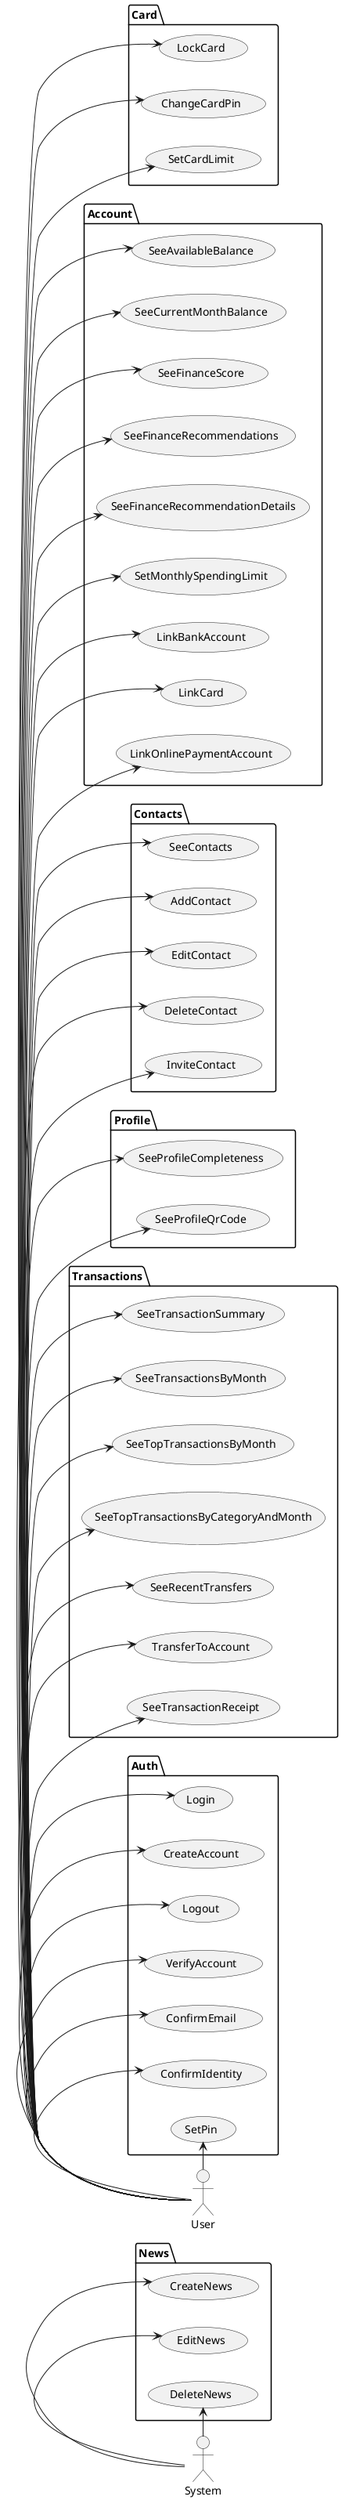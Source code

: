 @startuml
'https://plantuml.com/use-case-diagram
left to right direction

actor User
actor System

package Auth {
    usecase Login
    usecase CreateAccount
    usecase Logout
    usecase VerifyAccount
    usecase ConfirmEmail
    usecase ConfirmIdentity
    usecase SetPin
}

package News {
    usecase CreateNews
    usecase EditNews
    usecase DeleteNews
}

package Transactions {
    usecase SeeTransactionSummary
    usecase SeeTransactionsByMonth
    usecase SeeTopTransactionsByMonth
    usecase SeeTopTransactionsByCategoryAndMonth
    usecase SeeRecentTransfers
    usecase TransferToAccount
    usecase SeeTransactionReceipt
}

package Profile {
    usecase SeeProfileCompleteness
    usecase SeeProfileQrCode
}

package Contacts {
    usecase SeeContacts
    usecase AddContact
    usecase EditContact
    usecase DeleteContact
    usecase InviteContact
}

package Account {
    usecase SeeAvailableBalance
    usecase SeeCurrentMonthBalance
    usecase SeeFinanceScore
    usecase SeeFinanceRecommendations
    usecase SeeFinanceRecommendationDetails
    usecase SetMonthlySpendingLimit
    usecase LinkBankAccount
    usecase LinkCard
    usecase LinkOnlinePaymentAccount
}

package Card {
    usecase LockCard
    usecase ChangeCardPin
    usecase SetCardLimit
}

'Relations
System -> (CreateNews)
System -> (EditNews)
System -> (DeleteNews)

User -> (Login)
User -> (CreateAccount)
User -> (Logout)
User -> (VerifyAccount)
User -> (ConfirmEmail)
User -> (ConfirmIdentity)
User -> (SetPin)
User -> (SeeTransactionSummary)
User -> (SeeTransactionsByMonth)
User -> (SeeTopTransactionsByMonth)
User -> (SeeTopTransactionsByCategoryAndMonth)
User -> (SeeRecentTransfers)
User -> (TransferToAccount)
User -> (SeeTransactionReceipt)
User -> (SeeProfileCompleteness)
User -> (SeeProfileQrCode)
User -> (SeeContacts)
User -> (AddContact)
User -> (EditContact)
User -> (DeleteContact)
User -> (InviteContact)
User -> (SeeAvailableBalance)
User -> (SeeCurrentMonthBalance)
User -> (SeeFinanceScore)
User -> (SeeFinanceRecommendations)
User -> (SeeFinanceRecommendationDetails)
User -> (SetMonthlySpendingLimit)
User -> (LinkBankAccount)
User -> (LinkCard)
User -> (LinkOnlinePaymentAccount)
User -> (LockCard)
User -> (ChangeCardPin)
User -> (SetCardLimit)

@enduml
